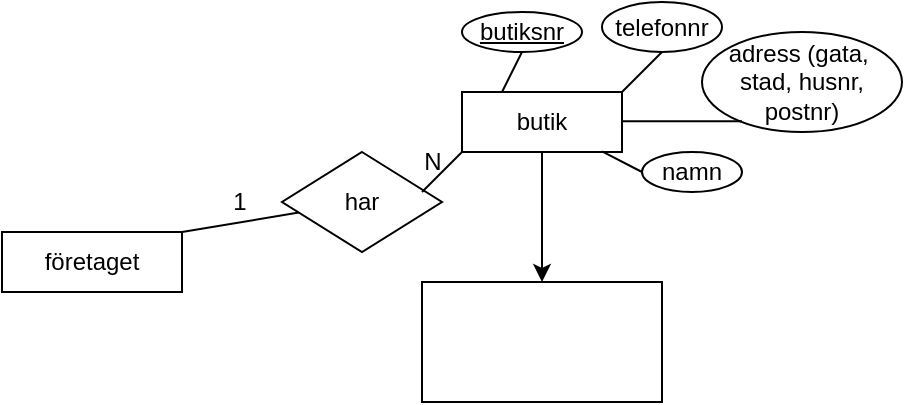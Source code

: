 <mxfile>
    <diagram id="CDGo5er_xVU_RX3labyE" name="Page-1">
        <mxGraphModel dx="646" dy="460" grid="1" gridSize="10" guides="1" tooltips="1" connect="1" arrows="1" fold="1" page="1" pageScale="1" pageWidth="827" pageHeight="1169" math="0" shadow="0">
            <root>
                <mxCell id="0"/>
                <mxCell id="1" parent="0"/>
                <mxCell id="23" value="företaget" style="whiteSpace=wrap;html=1;align=center;" vertex="1" parent="1">
                    <mxGeometry x="310" y="160" width="90" height="30" as="geometry"/>
                </mxCell>
                <mxCell id="24" value="" style="endArrow=none;html=1;rounded=0;" edge="1" parent="1" target="25">
                    <mxGeometry relative="1" as="geometry">
                        <mxPoint x="400" y="160" as="sourcePoint"/>
                        <mxPoint x="450" y="150" as="targetPoint"/>
                    </mxGeometry>
                </mxCell>
                <mxCell id="25" value="har" style="shape=rhombus;perimeter=rhombusPerimeter;whiteSpace=wrap;html=1;align=center;" vertex="1" parent="1">
                    <mxGeometry x="450" y="120" width="80" height="50" as="geometry"/>
                </mxCell>
                <mxCell id="48" value="" style="edgeStyle=none;html=1;strokeColor=default;rounded=1;" edge="1" parent="1" source="26" target="47">
                    <mxGeometry relative="1" as="geometry"/>
                </mxCell>
                <mxCell id="26" value="butik" style="whiteSpace=wrap;html=1;align=center;" vertex="1" parent="1">
                    <mxGeometry x="540" y="90" width="80" height="30" as="geometry"/>
                </mxCell>
                <mxCell id="27" value="" style="endArrow=none;html=1;" edge="1" parent="1">
                    <mxGeometry width="50" height="50" relative="1" as="geometry">
                        <mxPoint x="520" y="140" as="sourcePoint"/>
                        <mxPoint x="540" y="120" as="targetPoint"/>
                    </mxGeometry>
                </mxCell>
                <mxCell id="28" value="butiksnr" style="ellipse;whiteSpace=wrap;html=1;align=center;fontStyle=4;" vertex="1" parent="1">
                    <mxGeometry x="540" y="50" width="60" height="20" as="geometry"/>
                </mxCell>
                <mxCell id="32" value="" style="endArrow=none;html=1;entryX=0.5;entryY=1;entryDx=0;entryDy=0;" edge="1" parent="1" target="28">
                    <mxGeometry width="50" height="50" relative="1" as="geometry">
                        <mxPoint x="560" y="90" as="sourcePoint"/>
                        <mxPoint x="580" y="60" as="targetPoint"/>
                    </mxGeometry>
                </mxCell>
                <mxCell id="33" value="telefonnr" style="ellipse;whiteSpace=wrap;html=1;align=center;" vertex="1" parent="1">
                    <mxGeometry x="610" y="45" width="60" height="25" as="geometry"/>
                </mxCell>
                <mxCell id="34" value="adress (gata,&amp;nbsp;&lt;br&gt;stad, husnr, postnr)" style="ellipse;whiteSpace=wrap;html=1;align=center;" vertex="1" parent="1">
                    <mxGeometry x="660" y="60" width="100" height="50" as="geometry"/>
                </mxCell>
                <mxCell id="36" value="" style="endArrow=none;html=1;" edge="1" parent="1">
                    <mxGeometry width="50" height="50" relative="1" as="geometry">
                        <mxPoint x="620" y="90" as="sourcePoint"/>
                        <mxPoint x="640" y="70" as="targetPoint"/>
                    </mxGeometry>
                </mxCell>
                <mxCell id="40" value="" style="endArrow=none;html=1;rounded=0;" edge="1" parent="1">
                    <mxGeometry relative="1" as="geometry">
                        <mxPoint x="620" y="104.66" as="sourcePoint"/>
                        <mxPoint x="680" y="104.66" as="targetPoint"/>
                    </mxGeometry>
                </mxCell>
                <mxCell id="41" value="namn" style="ellipse;whiteSpace=wrap;html=1;align=center;" vertex="1" parent="1">
                    <mxGeometry x="630" y="120" width="50" height="20" as="geometry"/>
                </mxCell>
                <mxCell id="44" value="" style="endArrow=none;html=1;rounded=0;entryX=0;entryY=0.5;entryDx=0;entryDy=0;" edge="1" parent="1" target="41">
                    <mxGeometry relative="1" as="geometry">
                        <mxPoint x="610" y="119.66" as="sourcePoint"/>
                        <mxPoint x="630" y="140" as="targetPoint"/>
                    </mxGeometry>
                </mxCell>
                <mxCell id="45" value="1" style="text;strokeColor=none;align=center;fillColor=none;html=1;verticalAlign=middle;whiteSpace=wrap;rounded=0;" vertex="1" parent="1">
                    <mxGeometry x="414" y="140" width="30" height="10" as="geometry"/>
                </mxCell>
                <mxCell id="46" value="N" style="text;html=1;align=center;verticalAlign=middle;resizable=0;points=[];autosize=1;strokeColor=none;fillColor=none;" vertex="1" parent="1">
                    <mxGeometry x="510" y="110" width="30" height="30" as="geometry"/>
                </mxCell>
                <mxCell id="47" value="" style="whiteSpace=wrap;html=1;" vertex="1" parent="1">
                    <mxGeometry x="520" y="185" width="120" height="60" as="geometry"/>
                </mxCell>
            </root>
        </mxGraphModel>
    </diagram>
</mxfile>